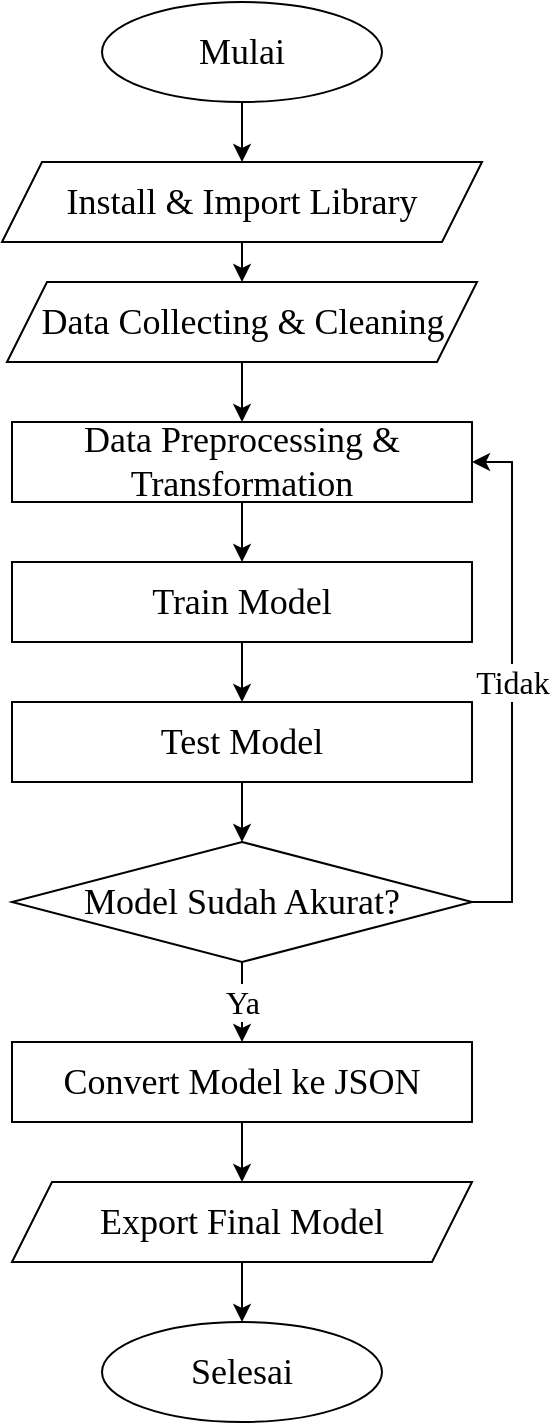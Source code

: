 <mxfile version="20.2.2" type="github">
  <diagram id="ftpVaE4ZrUkqRL97NRIl" name="Page-1">
    <mxGraphModel dx="1422" dy="778" grid="1" gridSize="10" guides="1" tooltips="1" connect="1" arrows="1" fold="1" page="1" pageScale="1" pageWidth="827" pageHeight="1169" math="0" shadow="0">
      <root>
        <mxCell id="0" />
        <mxCell id="1" parent="0" />
        <mxCell id="LjXUgrngTykdXYTC6IcD-18" style="edgeStyle=orthogonalEdgeStyle;rounded=0;orthogonalLoop=1;jettySize=auto;html=1;exitX=0.5;exitY=1;exitDx=0;exitDy=0;entryX=0.5;entryY=0;entryDx=0;entryDy=0;" parent="1" source="LjXUgrngTykdXYTC6IcD-1" target="LjXUgrngTykdXYTC6IcD-4" edge="1">
          <mxGeometry relative="1" as="geometry" />
        </mxCell>
        <mxCell id="LjXUgrngTykdXYTC6IcD-1" value="&lt;font style=&quot;font-size: 18px;&quot; face=&quot;Times New Roman&quot;&gt;Mulai&lt;/font&gt;" style="ellipse;whiteSpace=wrap;html=1;" parent="1" vertex="1">
          <mxGeometry x="355" y="20" width="140" height="50" as="geometry" />
        </mxCell>
        <mxCell id="LjXUgrngTykdXYTC6IcD-2" value="&lt;font style=&quot;font-size: 18px;&quot; face=&quot;Times New Roman&quot;&gt;Selesai&lt;/font&gt;" style="ellipse;whiteSpace=wrap;html=1;" parent="1" vertex="1">
          <mxGeometry x="355" y="680" width="140" height="50" as="geometry" />
        </mxCell>
        <mxCell id="LjXUgrngTykdXYTC6IcD-19" style="edgeStyle=orthogonalEdgeStyle;rounded=0;orthogonalLoop=1;jettySize=auto;html=1;exitX=0.5;exitY=1;exitDx=0;exitDy=0;entryX=0.5;entryY=0;entryDx=0;entryDy=0;" parent="1" source="LjXUgrngTykdXYTC6IcD-4" target="LjXUgrngTykdXYTC6IcD-5" edge="1">
          <mxGeometry relative="1" as="geometry" />
        </mxCell>
        <mxCell id="LjXUgrngTykdXYTC6IcD-4" value="&lt;font face=&quot;Times New Roman&quot; style=&quot;font-size: 18px;&quot;&gt;Install &amp;amp; Import Library&lt;/font&gt;" style="shape=parallelogram;perimeter=parallelogramPerimeter;whiteSpace=wrap;html=1;fixedSize=1;" parent="1" vertex="1">
          <mxGeometry x="305" y="100" width="240" height="40" as="geometry" />
        </mxCell>
        <mxCell id="LjXUgrngTykdXYTC6IcD-21" style="edgeStyle=orthogonalEdgeStyle;rounded=0;orthogonalLoop=1;jettySize=auto;html=1;entryX=0.5;entryY=0;entryDx=0;entryDy=0;" parent="1" source="LjXUgrngTykdXYTC6IcD-5" target="LjXUgrngTykdXYTC6IcD-7" edge="1">
          <mxGeometry relative="1" as="geometry" />
        </mxCell>
        <mxCell id="LjXUgrngTykdXYTC6IcD-5" value="&lt;font face=&quot;Times New Roman&quot; style=&quot;font-size: 18px;&quot;&gt;Data Collecting &amp;amp; Cleaning&lt;/font&gt;" style="shape=parallelogram;perimeter=parallelogramPerimeter;whiteSpace=wrap;html=1;fixedSize=1;" parent="1" vertex="1">
          <mxGeometry x="307.5" y="160" width="235" height="40" as="geometry" />
        </mxCell>
        <mxCell id="LjXUgrngTykdXYTC6IcD-22" style="edgeStyle=orthogonalEdgeStyle;rounded=0;orthogonalLoop=1;jettySize=auto;html=1;exitX=0.5;exitY=1;exitDx=0;exitDy=0;entryX=0.5;entryY=0;entryDx=0;entryDy=0;" parent="1" source="LjXUgrngTykdXYTC6IcD-7" target="LjXUgrngTykdXYTC6IcD-8" edge="1">
          <mxGeometry relative="1" as="geometry" />
        </mxCell>
        <mxCell id="LjXUgrngTykdXYTC6IcD-7" value="&lt;span style=&quot;font-family: &amp;quot;Times New Roman&amp;quot;;&quot;&gt;&lt;font style=&quot;font-size: 18px;&quot;&gt;Data Preprocessing &amp;amp; Transformation&lt;/font&gt;&lt;/span&gt;" style="rounded=0;whiteSpace=wrap;html=1;" parent="1" vertex="1">
          <mxGeometry x="310" y="230" width="230" height="40" as="geometry" />
        </mxCell>
        <mxCell id="ed-cTPTdwdFDzjQblJaU-2" style="edgeStyle=orthogonalEdgeStyle;rounded=0;orthogonalLoop=1;jettySize=auto;html=1;exitX=0.5;exitY=1;exitDx=0;exitDy=0;entryX=0.5;entryY=0;entryDx=0;entryDy=0;fontFamily=Times New Roman;fontSize=18;" edge="1" parent="1" source="LjXUgrngTykdXYTC6IcD-8" target="LjXUgrngTykdXYTC6IcD-11">
          <mxGeometry relative="1" as="geometry" />
        </mxCell>
        <mxCell id="LjXUgrngTykdXYTC6IcD-8" value="&lt;font style=&quot;font-size: 18px;&quot; face=&quot;Times New Roman&quot;&gt;Train Model&lt;/font&gt;" style="rounded=0;whiteSpace=wrap;html=1;" parent="1" vertex="1">
          <mxGeometry x="310" y="300" width="230" height="40" as="geometry" />
        </mxCell>
        <mxCell id="LjXUgrngTykdXYTC6IcD-26" style="edgeStyle=orthogonalEdgeStyle;rounded=0;orthogonalLoop=1;jettySize=auto;html=1;exitX=0.5;exitY=1;exitDx=0;exitDy=0;entryX=0.5;entryY=0;entryDx=0;entryDy=0;" parent="1" source="LjXUgrngTykdXYTC6IcD-11" target="LjXUgrngTykdXYTC6IcD-15" edge="1">
          <mxGeometry relative="1" as="geometry" />
        </mxCell>
        <mxCell id="LjXUgrngTykdXYTC6IcD-11" value="&lt;font face=&quot;Times New Roman&quot; style=&quot;font-size: 18px;&quot;&gt;Test Model&lt;/font&gt;" style="rounded=0;whiteSpace=wrap;html=1;" parent="1" vertex="1">
          <mxGeometry x="310" y="370" width="230" height="40" as="geometry" />
        </mxCell>
        <mxCell id="LjXUgrngTykdXYTC6IcD-27" style="edgeStyle=orthogonalEdgeStyle;rounded=0;orthogonalLoop=1;jettySize=auto;html=1;exitX=0.5;exitY=1;exitDx=0;exitDy=0;entryX=0.5;entryY=0;entryDx=0;entryDy=0;" parent="1" source="LjXUgrngTykdXYTC6IcD-12" target="LjXUgrngTykdXYTC6IcD-14" edge="1">
          <mxGeometry relative="1" as="geometry" />
        </mxCell>
        <mxCell id="LjXUgrngTykdXYTC6IcD-12" value="&lt;font style=&quot;font-size: 18px;&quot; face=&quot;Times New Roman&quot;&gt;Convert Model ke JSON&lt;/font&gt;" style="rounded=0;whiteSpace=wrap;html=1;" parent="1" vertex="1">
          <mxGeometry x="310" y="540" width="230" height="40" as="geometry" />
        </mxCell>
        <mxCell id="LjXUgrngTykdXYTC6IcD-28" style="edgeStyle=orthogonalEdgeStyle;rounded=0;orthogonalLoop=1;jettySize=auto;html=1;exitX=0.5;exitY=1;exitDx=0;exitDy=0;entryX=0.5;entryY=0;entryDx=0;entryDy=0;" parent="1" source="LjXUgrngTykdXYTC6IcD-14" target="LjXUgrngTykdXYTC6IcD-2" edge="1">
          <mxGeometry relative="1" as="geometry" />
        </mxCell>
        <mxCell id="LjXUgrngTykdXYTC6IcD-14" value="&lt;font face=&quot;Times New Roman&quot; style=&quot;font-size: 18px;&quot;&gt;Export Final Model&lt;/font&gt;" style="shape=parallelogram;perimeter=parallelogramPerimeter;whiteSpace=wrap;html=1;fixedSize=1;" parent="1" vertex="1">
          <mxGeometry x="310" y="610" width="230" height="40" as="geometry" />
        </mxCell>
        <mxCell id="LjXUgrngTykdXYTC6IcD-16" value="Tidak" style="edgeStyle=orthogonalEdgeStyle;rounded=0;orthogonalLoop=1;jettySize=auto;html=1;exitX=1;exitY=0.5;exitDx=0;exitDy=0;entryX=1;entryY=0.5;entryDx=0;entryDy=0;fontSize=16;fontFamily=Times New Roman;" parent="1" source="LjXUgrngTykdXYTC6IcD-15" target="LjXUgrngTykdXYTC6IcD-7" edge="1">
          <mxGeometry relative="1" as="geometry" />
        </mxCell>
        <mxCell id="LjXUgrngTykdXYTC6IcD-17" value="Ya" style="edgeStyle=orthogonalEdgeStyle;rounded=0;orthogonalLoop=1;jettySize=auto;html=1;exitX=0.5;exitY=1;exitDx=0;exitDy=0;entryX=0.5;entryY=0;entryDx=0;entryDy=0;fontSize=16;fontFamily=Times New Roman;" parent="1" source="LjXUgrngTykdXYTC6IcD-15" target="LjXUgrngTykdXYTC6IcD-12" edge="1">
          <mxGeometry relative="1" as="geometry" />
        </mxCell>
        <mxCell id="LjXUgrngTykdXYTC6IcD-15" value="&lt;font face=&quot;Times New Roman&quot; style=&quot;font-size: 18px;&quot;&gt;Model Sudah Akurat?&lt;/font&gt;" style="rhombus;whiteSpace=wrap;html=1;" parent="1" vertex="1">
          <mxGeometry x="310" y="440" width="230" height="60" as="geometry" />
        </mxCell>
      </root>
    </mxGraphModel>
  </diagram>
</mxfile>

